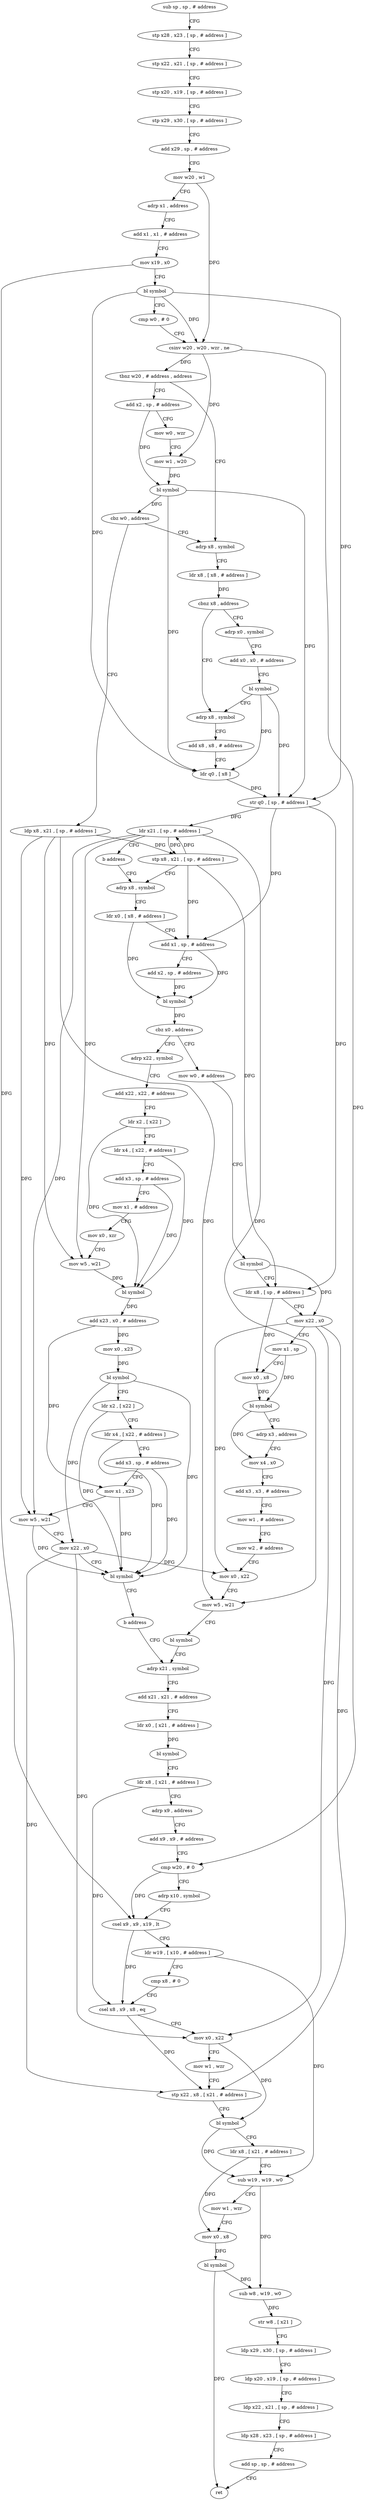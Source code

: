 digraph "func" {
"4213340" [label = "sub sp , sp , # address" ]
"4213344" [label = "stp x28 , x23 , [ sp , # address ]" ]
"4213348" [label = "stp x22 , x21 , [ sp , # address ]" ]
"4213352" [label = "stp x20 , x19 , [ sp , # address ]" ]
"4213356" [label = "stp x29 , x30 , [ sp , # address ]" ]
"4213360" [label = "add x29 , sp , # address" ]
"4213364" [label = "mov w20 , w1" ]
"4213368" [label = "adrp x1 , address" ]
"4213372" [label = "add x1 , x1 , # address" ]
"4213376" [label = "mov x19 , x0" ]
"4213380" [label = "bl symbol" ]
"4213384" [label = "cmp w0 , # 0" ]
"4213388" [label = "csinv w20 , w20 , wzr , ne" ]
"4213392" [label = "tbnz w20 , # address , address" ]
"4213416" [label = "adrp x8 , symbol" ]
"4213396" [label = "add x2 , sp , # address" ]
"4213420" [label = "ldr x8 , [ x8 , # address ]" ]
"4213424" [label = "cbnz x8 , address" ]
"4213440" [label = "adrp x8 , symbol" ]
"4213428" [label = "adrp x0 , symbol" ]
"4213400" [label = "mov w0 , wzr" ]
"4213404" [label = "mov w1 , w20" ]
"4213408" [label = "bl symbol" ]
"4213412" [label = "cbz w0 , address" ]
"4213464" [label = "ldp x8 , x21 , [ sp , # address ]" ]
"4213444" [label = "add x8 , x8 , # address" ]
"4213448" [label = "ldr q0 , [ x8 ]" ]
"4213452" [label = "str q0 , [ sp , # address ]" ]
"4213456" [label = "ldr x21 , [ sp , # address ]" ]
"4213460" [label = "b address" ]
"4213472" [label = "adrp x8 , symbol" ]
"4213432" [label = "add x0 , x0 , # address" ]
"4213436" [label = "bl symbol" ]
"4213468" [label = "stp x8 , x21 , [ sp , # address ]" ]
"4213476" [label = "ldr x0 , [ x8 , # address ]" ]
"4213480" [label = "add x1 , sp , # address" ]
"4213484" [label = "add x2 , sp , # address" ]
"4213488" [label = "bl symbol" ]
"4213492" [label = "cbz x0 , address" ]
"4213576" [label = "mov w0 , # address" ]
"4213496" [label = "adrp x22 , symbol" ]
"4213580" [label = "bl symbol" ]
"4213584" [label = "ldr x8 , [ sp , # address ]" ]
"4213588" [label = "mov x22 , x0" ]
"4213592" [label = "mov x1 , sp" ]
"4213596" [label = "mov x0 , x8" ]
"4213600" [label = "bl symbol" ]
"4213604" [label = "adrp x3 , address" ]
"4213608" [label = "mov x4 , x0" ]
"4213612" [label = "add x3 , x3 , # address" ]
"4213616" [label = "mov w1 , # address" ]
"4213620" [label = "mov w2 , # address" ]
"4213624" [label = "mov x0 , x22" ]
"4213628" [label = "mov w5 , w21" ]
"4213632" [label = "bl symbol" ]
"4213636" [label = "adrp x21 , symbol" ]
"4213500" [label = "add x22 , x22 , # address" ]
"4213504" [label = "ldr x2 , [ x22 ]" ]
"4213508" [label = "ldr x4 , [ x22 , # address ]" ]
"4213512" [label = "add x3 , sp , # address" ]
"4213516" [label = "mov x1 , # address" ]
"4213520" [label = "mov x0 , xzr" ]
"4213524" [label = "mov w5 , w21" ]
"4213528" [label = "bl symbol" ]
"4213532" [label = "add x23 , x0 , # address" ]
"4213536" [label = "mov x0 , x23" ]
"4213540" [label = "bl symbol" ]
"4213544" [label = "ldr x2 , [ x22 ]" ]
"4213548" [label = "ldr x4 , [ x22 , # address ]" ]
"4213552" [label = "add x3 , sp , # address" ]
"4213556" [label = "mov x1 , x23" ]
"4213560" [label = "mov w5 , w21" ]
"4213564" [label = "mov x22 , x0" ]
"4213568" [label = "bl symbol" ]
"4213572" [label = "b address" ]
"4213640" [label = "add x21 , x21 , # address" ]
"4213644" [label = "ldr x0 , [ x21 , # address ]" ]
"4213648" [label = "bl symbol" ]
"4213652" [label = "ldr x8 , [ x21 , # address ]" ]
"4213656" [label = "adrp x9 , address" ]
"4213660" [label = "add x9 , x9 , # address" ]
"4213664" [label = "cmp w20 , # 0" ]
"4213668" [label = "adrp x10 , symbol" ]
"4213672" [label = "csel x9 , x9 , x19 , lt" ]
"4213676" [label = "ldr w19 , [ x10 , # address ]" ]
"4213680" [label = "cmp x8 , # 0" ]
"4213684" [label = "csel x8 , x9 , x8 , eq" ]
"4213688" [label = "mov x0 , x22" ]
"4213692" [label = "mov w1 , wzr" ]
"4213696" [label = "stp x22 , x8 , [ x21 , # address ]" ]
"4213700" [label = "bl symbol" ]
"4213704" [label = "ldr x8 , [ x21 , # address ]" ]
"4213708" [label = "sub w19 , w19 , w0" ]
"4213712" [label = "mov w1 , wzr" ]
"4213716" [label = "mov x0 , x8" ]
"4213720" [label = "bl symbol" ]
"4213724" [label = "sub w8 , w19 , w0" ]
"4213728" [label = "str w8 , [ x21 ]" ]
"4213732" [label = "ldp x29 , x30 , [ sp , # address ]" ]
"4213736" [label = "ldp x20 , x19 , [ sp , # address ]" ]
"4213740" [label = "ldp x22 , x21 , [ sp , # address ]" ]
"4213744" [label = "ldp x28 , x23 , [ sp , # address ]" ]
"4213748" [label = "add sp , sp , # address" ]
"4213752" [label = "ret" ]
"4213340" -> "4213344" [ label = "CFG" ]
"4213344" -> "4213348" [ label = "CFG" ]
"4213348" -> "4213352" [ label = "CFG" ]
"4213352" -> "4213356" [ label = "CFG" ]
"4213356" -> "4213360" [ label = "CFG" ]
"4213360" -> "4213364" [ label = "CFG" ]
"4213364" -> "4213368" [ label = "CFG" ]
"4213364" -> "4213388" [ label = "DFG" ]
"4213368" -> "4213372" [ label = "CFG" ]
"4213372" -> "4213376" [ label = "CFG" ]
"4213376" -> "4213380" [ label = "CFG" ]
"4213376" -> "4213672" [ label = "DFG" ]
"4213380" -> "4213384" [ label = "CFG" ]
"4213380" -> "4213388" [ label = "DFG" ]
"4213380" -> "4213448" [ label = "DFG" ]
"4213380" -> "4213452" [ label = "DFG" ]
"4213384" -> "4213388" [ label = "CFG" ]
"4213388" -> "4213392" [ label = "DFG" ]
"4213388" -> "4213404" [ label = "DFG" ]
"4213388" -> "4213664" [ label = "DFG" ]
"4213392" -> "4213416" [ label = "CFG" ]
"4213392" -> "4213396" [ label = "CFG" ]
"4213416" -> "4213420" [ label = "CFG" ]
"4213396" -> "4213400" [ label = "CFG" ]
"4213396" -> "4213408" [ label = "DFG" ]
"4213420" -> "4213424" [ label = "DFG" ]
"4213424" -> "4213440" [ label = "CFG" ]
"4213424" -> "4213428" [ label = "CFG" ]
"4213440" -> "4213444" [ label = "CFG" ]
"4213428" -> "4213432" [ label = "CFG" ]
"4213400" -> "4213404" [ label = "CFG" ]
"4213404" -> "4213408" [ label = "DFG" ]
"4213408" -> "4213412" [ label = "DFG" ]
"4213408" -> "4213448" [ label = "DFG" ]
"4213408" -> "4213452" [ label = "DFG" ]
"4213412" -> "4213464" [ label = "CFG" ]
"4213412" -> "4213416" [ label = "CFG" ]
"4213464" -> "4213468" [ label = "DFG" ]
"4213464" -> "4213628" [ label = "DFG" ]
"4213464" -> "4213524" [ label = "DFG" ]
"4213464" -> "4213560" [ label = "DFG" ]
"4213444" -> "4213448" [ label = "CFG" ]
"4213448" -> "4213452" [ label = "DFG" ]
"4213452" -> "4213456" [ label = "DFG" ]
"4213452" -> "4213584" [ label = "DFG" ]
"4213452" -> "4213480" [ label = "DFG" ]
"4213456" -> "4213460" [ label = "CFG" ]
"4213456" -> "4213468" [ label = "DFG" ]
"4213456" -> "4213628" [ label = "DFG" ]
"4213456" -> "4213524" [ label = "DFG" ]
"4213456" -> "4213560" [ label = "DFG" ]
"4213460" -> "4213472" [ label = "CFG" ]
"4213472" -> "4213476" [ label = "CFG" ]
"4213432" -> "4213436" [ label = "CFG" ]
"4213436" -> "4213440" [ label = "CFG" ]
"4213436" -> "4213448" [ label = "DFG" ]
"4213436" -> "4213452" [ label = "DFG" ]
"4213468" -> "4213472" [ label = "CFG" ]
"4213468" -> "4213456" [ label = "DFG" ]
"4213468" -> "4213480" [ label = "DFG" ]
"4213468" -> "4213584" [ label = "DFG" ]
"4213476" -> "4213480" [ label = "CFG" ]
"4213476" -> "4213488" [ label = "DFG" ]
"4213480" -> "4213484" [ label = "CFG" ]
"4213480" -> "4213488" [ label = "DFG" ]
"4213484" -> "4213488" [ label = "DFG" ]
"4213488" -> "4213492" [ label = "DFG" ]
"4213492" -> "4213576" [ label = "CFG" ]
"4213492" -> "4213496" [ label = "CFG" ]
"4213576" -> "4213580" [ label = "CFG" ]
"4213496" -> "4213500" [ label = "CFG" ]
"4213580" -> "4213584" [ label = "CFG" ]
"4213580" -> "4213588" [ label = "DFG" ]
"4213584" -> "4213588" [ label = "CFG" ]
"4213584" -> "4213596" [ label = "DFG" ]
"4213588" -> "4213592" [ label = "CFG" ]
"4213588" -> "4213624" [ label = "DFG" ]
"4213588" -> "4213688" [ label = "DFG" ]
"4213588" -> "4213696" [ label = "DFG" ]
"4213592" -> "4213596" [ label = "CFG" ]
"4213592" -> "4213600" [ label = "DFG" ]
"4213596" -> "4213600" [ label = "DFG" ]
"4213600" -> "4213604" [ label = "CFG" ]
"4213600" -> "4213608" [ label = "DFG" ]
"4213604" -> "4213608" [ label = "CFG" ]
"4213608" -> "4213612" [ label = "CFG" ]
"4213612" -> "4213616" [ label = "CFG" ]
"4213616" -> "4213620" [ label = "CFG" ]
"4213620" -> "4213624" [ label = "CFG" ]
"4213624" -> "4213628" [ label = "CFG" ]
"4213628" -> "4213632" [ label = "CFG" ]
"4213632" -> "4213636" [ label = "CFG" ]
"4213636" -> "4213640" [ label = "CFG" ]
"4213500" -> "4213504" [ label = "CFG" ]
"4213504" -> "4213508" [ label = "CFG" ]
"4213504" -> "4213528" [ label = "DFG" ]
"4213508" -> "4213512" [ label = "CFG" ]
"4213508" -> "4213528" [ label = "DFG" ]
"4213512" -> "4213516" [ label = "CFG" ]
"4213512" -> "4213528" [ label = "DFG" ]
"4213516" -> "4213520" [ label = "CFG" ]
"4213520" -> "4213524" [ label = "CFG" ]
"4213524" -> "4213528" [ label = "DFG" ]
"4213528" -> "4213532" [ label = "DFG" ]
"4213532" -> "4213536" [ label = "DFG" ]
"4213532" -> "4213556" [ label = "DFG" ]
"4213536" -> "4213540" [ label = "DFG" ]
"4213540" -> "4213544" [ label = "CFG" ]
"4213540" -> "4213564" [ label = "DFG" ]
"4213540" -> "4213568" [ label = "DFG" ]
"4213544" -> "4213548" [ label = "CFG" ]
"4213544" -> "4213568" [ label = "DFG" ]
"4213548" -> "4213552" [ label = "CFG" ]
"4213548" -> "4213568" [ label = "DFG" ]
"4213552" -> "4213556" [ label = "CFG" ]
"4213552" -> "4213568" [ label = "DFG" ]
"4213556" -> "4213560" [ label = "CFG" ]
"4213556" -> "4213568" [ label = "DFG" ]
"4213560" -> "4213564" [ label = "CFG" ]
"4213560" -> "4213568" [ label = "DFG" ]
"4213564" -> "4213568" [ label = "CFG" ]
"4213564" -> "4213624" [ label = "DFG" ]
"4213564" -> "4213688" [ label = "DFG" ]
"4213564" -> "4213696" [ label = "DFG" ]
"4213568" -> "4213572" [ label = "CFG" ]
"4213572" -> "4213636" [ label = "CFG" ]
"4213640" -> "4213644" [ label = "CFG" ]
"4213644" -> "4213648" [ label = "DFG" ]
"4213648" -> "4213652" [ label = "CFG" ]
"4213652" -> "4213656" [ label = "CFG" ]
"4213652" -> "4213684" [ label = "DFG" ]
"4213656" -> "4213660" [ label = "CFG" ]
"4213660" -> "4213664" [ label = "CFG" ]
"4213664" -> "4213668" [ label = "CFG" ]
"4213664" -> "4213672" [ label = "DFG" ]
"4213668" -> "4213672" [ label = "CFG" ]
"4213672" -> "4213676" [ label = "CFG" ]
"4213672" -> "4213684" [ label = "DFG" ]
"4213676" -> "4213680" [ label = "CFG" ]
"4213676" -> "4213708" [ label = "DFG" ]
"4213680" -> "4213684" [ label = "CFG" ]
"4213684" -> "4213688" [ label = "CFG" ]
"4213684" -> "4213696" [ label = "DFG" ]
"4213688" -> "4213692" [ label = "CFG" ]
"4213688" -> "4213700" [ label = "DFG" ]
"4213692" -> "4213696" [ label = "CFG" ]
"4213696" -> "4213700" [ label = "CFG" ]
"4213700" -> "4213704" [ label = "CFG" ]
"4213700" -> "4213708" [ label = "DFG" ]
"4213704" -> "4213708" [ label = "CFG" ]
"4213704" -> "4213716" [ label = "DFG" ]
"4213708" -> "4213712" [ label = "CFG" ]
"4213708" -> "4213724" [ label = "DFG" ]
"4213712" -> "4213716" [ label = "CFG" ]
"4213716" -> "4213720" [ label = "DFG" ]
"4213720" -> "4213724" [ label = "DFG" ]
"4213720" -> "4213752" [ label = "DFG" ]
"4213724" -> "4213728" [ label = "DFG" ]
"4213728" -> "4213732" [ label = "CFG" ]
"4213732" -> "4213736" [ label = "CFG" ]
"4213736" -> "4213740" [ label = "CFG" ]
"4213740" -> "4213744" [ label = "CFG" ]
"4213744" -> "4213748" [ label = "CFG" ]
"4213748" -> "4213752" [ label = "CFG" ]
}
